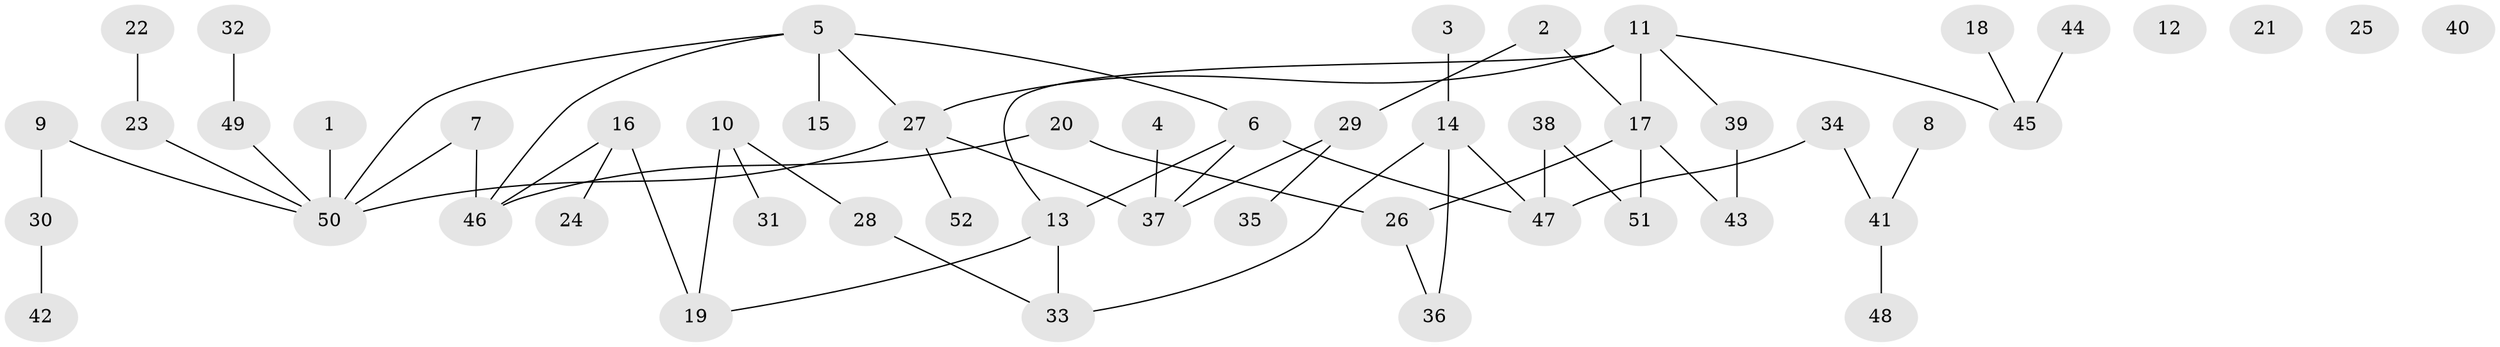 // coarse degree distribution, {6: 0.058823529411764705, 5: 0.029411764705882353, 4: 0.17647058823529413, 3: 0.14705882352941177, 2: 0.35294117647058826, 1: 0.23529411764705882}
// Generated by graph-tools (version 1.1) at 2025/48/03/04/25 22:48:12]
// undirected, 52 vertices, 59 edges
graph export_dot {
  node [color=gray90,style=filled];
  1;
  2;
  3;
  4;
  5;
  6;
  7;
  8;
  9;
  10;
  11;
  12;
  13;
  14;
  15;
  16;
  17;
  18;
  19;
  20;
  21;
  22;
  23;
  24;
  25;
  26;
  27;
  28;
  29;
  30;
  31;
  32;
  33;
  34;
  35;
  36;
  37;
  38;
  39;
  40;
  41;
  42;
  43;
  44;
  45;
  46;
  47;
  48;
  49;
  50;
  51;
  52;
  1 -- 50;
  2 -- 17;
  2 -- 29;
  3 -- 14;
  4 -- 37;
  5 -- 6;
  5 -- 15;
  5 -- 27;
  5 -- 46;
  5 -- 50;
  6 -- 13;
  6 -- 37;
  6 -- 47;
  7 -- 46;
  7 -- 50;
  8 -- 41;
  9 -- 30;
  9 -- 50;
  10 -- 19;
  10 -- 28;
  10 -- 31;
  11 -- 13;
  11 -- 17;
  11 -- 27;
  11 -- 39;
  11 -- 45;
  13 -- 19;
  13 -- 33;
  14 -- 33;
  14 -- 36;
  14 -- 47;
  16 -- 19;
  16 -- 24;
  16 -- 46;
  17 -- 26;
  17 -- 43;
  17 -- 51;
  18 -- 45;
  20 -- 26;
  20 -- 46;
  22 -- 23;
  23 -- 50;
  26 -- 36;
  27 -- 37;
  27 -- 50;
  27 -- 52;
  28 -- 33;
  29 -- 35;
  29 -- 37;
  30 -- 42;
  32 -- 49;
  34 -- 41;
  34 -- 47;
  38 -- 47;
  38 -- 51;
  39 -- 43;
  41 -- 48;
  44 -- 45;
  49 -- 50;
}
